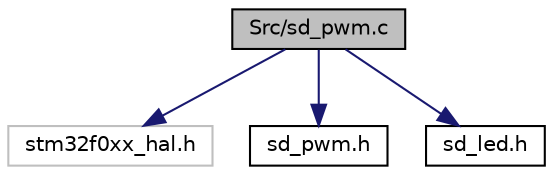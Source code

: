 digraph "Src/sd_pwm.c"
{
  edge [fontname="Helvetica",fontsize="10",labelfontname="Helvetica",labelfontsize="10"];
  node [fontname="Helvetica",fontsize="10",shape=record];
  Node0 [label="Src/sd_pwm.c",height=0.2,width=0.4,color="black", fillcolor="grey75", style="filled", fontcolor="black"];
  Node0 -> Node1 [color="midnightblue",fontsize="10",style="solid",fontname="Helvetica"];
  Node1 [label="stm32f0xx_hal.h",height=0.2,width=0.4,color="grey75", fillcolor="white", style="filled"];
  Node0 -> Node2 [color="midnightblue",fontsize="10",style="solid",fontname="Helvetica"];
  Node2 [label="sd_pwm.h",height=0.2,width=0.4,color="black", fillcolor="white", style="filled",URL="$sd__pwm_8h.html",tooltip="PWM Control  FreeBSD. "];
  Node0 -> Node3 [color="midnightblue",fontsize="10",style="solid",fontname="Helvetica"];
  Node3 [label="sd_led.h",height=0.2,width=0.4,color="black", fillcolor="white", style="filled",URL="$sd__led_8h.html",tooltip="LED Control Functions  FreeBSD. "];
}
